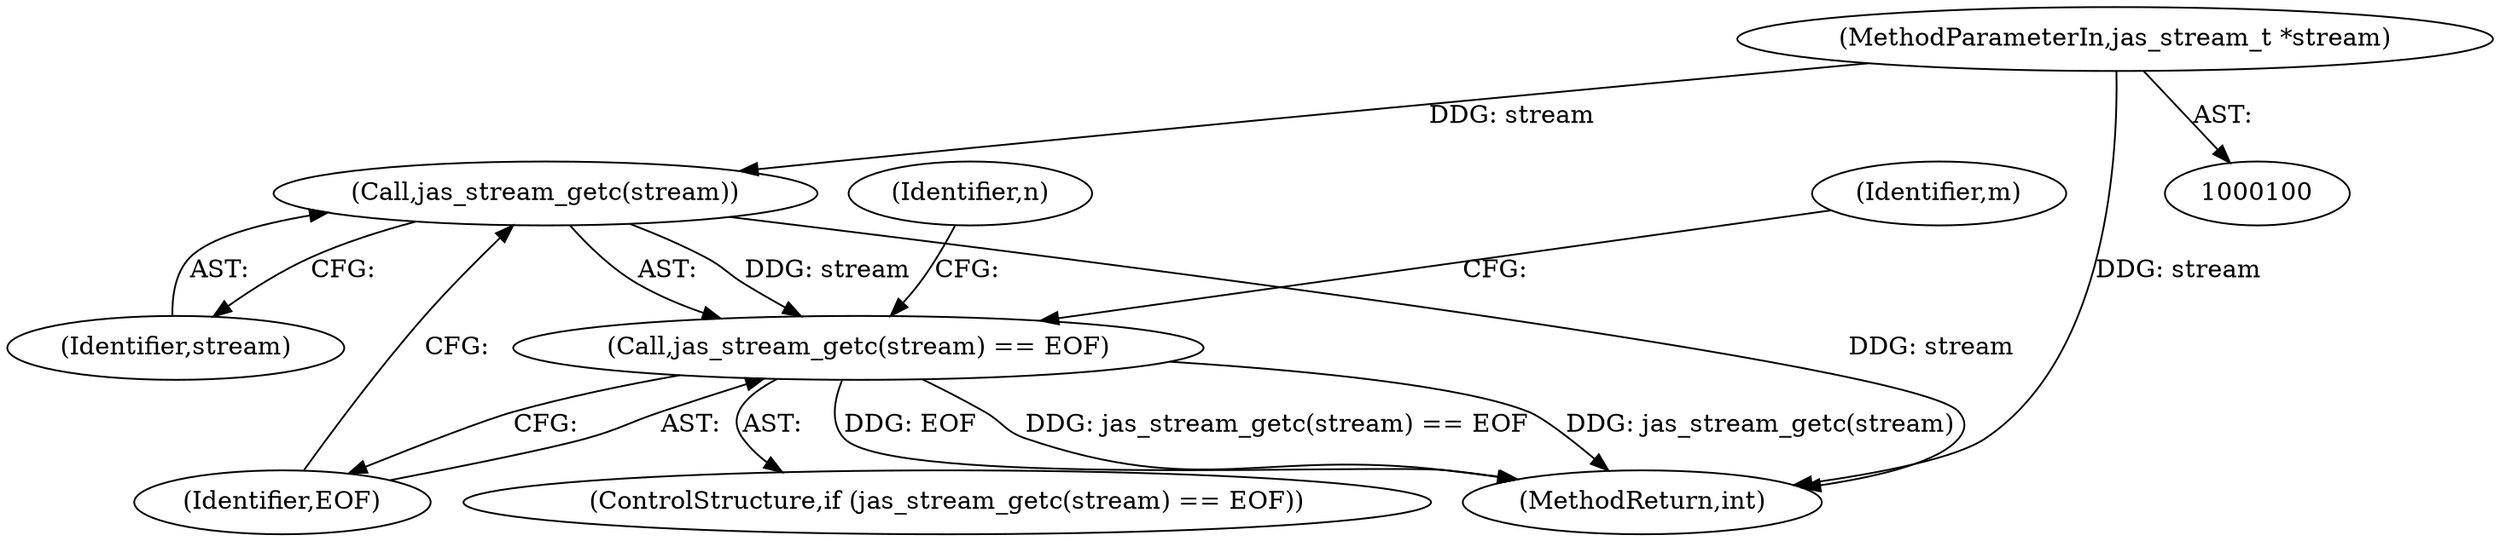 digraph "0_jasper_634ce8e8a5accc0fa05dd2c20d42b4749d4b2735_0@API" {
"1000127" [label="(Call,jas_stream_getc(stream))"];
"1000101" [label="(MethodParameterIn,jas_stream_t *stream)"];
"1000126" [label="(Call,jas_stream_getc(stream) == EOF)"];
"1000128" [label="(Identifier,stream)"];
"1000125" [label="(ControlStructure,if (jas_stream_getc(stream) == EOF))"];
"1000101" [label="(MethodParameterIn,jas_stream_t *stream)"];
"1000123" [label="(Identifier,m)"];
"1000133" [label="(Identifier,n)"];
"1000129" [label="(Identifier,EOF)"];
"1000126" [label="(Call,jas_stream_getc(stream) == EOF)"];
"1000137" [label="(MethodReturn,int)"];
"1000127" [label="(Call,jas_stream_getc(stream))"];
"1000127" -> "1000126"  [label="AST: "];
"1000127" -> "1000128"  [label="CFG: "];
"1000128" -> "1000127"  [label="AST: "];
"1000129" -> "1000127"  [label="CFG: "];
"1000127" -> "1000137"  [label="DDG: stream"];
"1000127" -> "1000126"  [label="DDG: stream"];
"1000101" -> "1000127"  [label="DDG: stream"];
"1000101" -> "1000100"  [label="AST: "];
"1000101" -> "1000137"  [label="DDG: stream"];
"1000126" -> "1000125"  [label="AST: "];
"1000126" -> "1000129"  [label="CFG: "];
"1000129" -> "1000126"  [label="AST: "];
"1000133" -> "1000126"  [label="CFG: "];
"1000123" -> "1000126"  [label="CFG: "];
"1000126" -> "1000137"  [label="DDG: jas_stream_getc(stream) == EOF"];
"1000126" -> "1000137"  [label="DDG: jas_stream_getc(stream)"];
"1000126" -> "1000137"  [label="DDG: EOF"];
}
